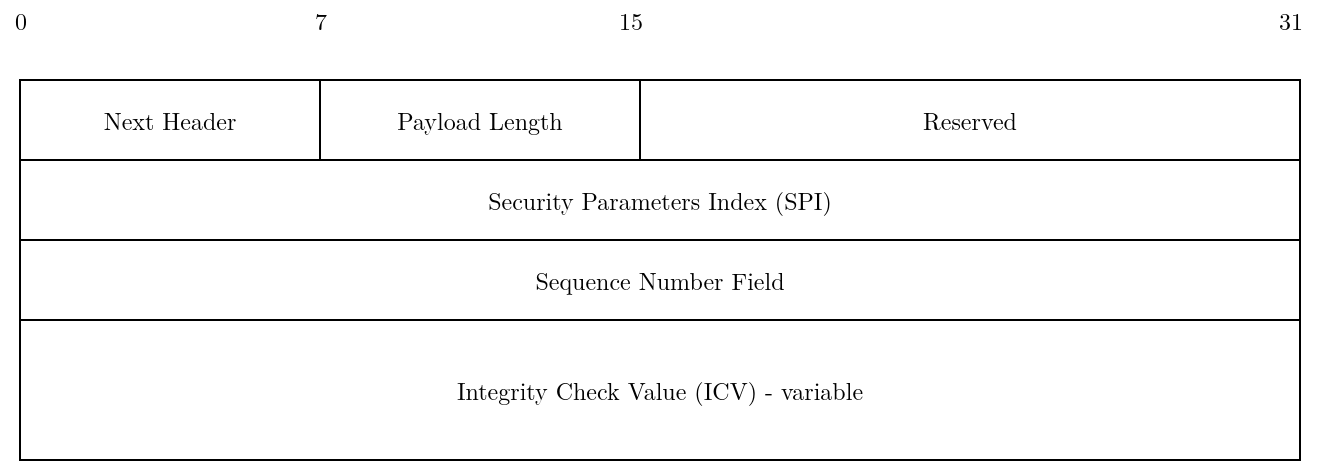 <mxfile version="12.6.5" type="google"><diagram id="ufrgIn3ZspsrzEOsVGRp" name="Page-1"><mxGraphModel dx="708" dy="354" grid="1" gridSize="10" guides="1" tooltips="1" connect="1" arrows="1" fold="1" page="1" pageScale="1" pageWidth="827" pageHeight="1169" math="0" shadow="0" extFonts="Latin Modern Roman^https://www.fontsquirrel.com/fonts/latin-modern-roman"><root><mxCell id="0"/><mxCell id="1" parent="0"/><mxCell id="czK0FoFUiEnPDivpVQaz-1" value="&lt;font face=&quot;Latin Modern Roman&quot;&gt;0&lt;/font&gt;" style="text;html=1;align=center;verticalAlign=middle;resizable=0;points=[];autosize=1;" vertex="1" parent="1"><mxGeometry x="70" y="80" width="20" height="20" as="geometry"/></mxCell><mxCell id="czK0FoFUiEnPDivpVQaz-2" value="&lt;font face=&quot;Latin Modern Roman&quot;&gt;7&lt;/font&gt;" style="text;html=1;align=center;verticalAlign=middle;resizable=0;points=[];autosize=1;" vertex="1" parent="1"><mxGeometry x="220" y="80" width="20" height="20" as="geometry"/></mxCell><mxCell id="czK0FoFUiEnPDivpVQaz-4" value="&lt;font face=&quot;Latin Modern Roman&quot;&gt;15&lt;/font&gt;" style="text;html=1;align=center;verticalAlign=middle;resizable=0;points=[];autosize=1;" vertex="1" parent="1"><mxGeometry x="370" y="80" width="30" height="20" as="geometry"/></mxCell><mxCell id="czK0FoFUiEnPDivpVQaz-8" value="&lt;font face=&quot;Latin Modern Roman&quot;&gt;31&lt;/font&gt;" style="text;html=1;align=center;verticalAlign=middle;resizable=0;points=[];autosize=1;" vertex="1" parent="1"><mxGeometry x="700" y="80" width="30" height="20" as="geometry"/></mxCell><mxCell id="czK0FoFUiEnPDivpVQaz-9" value="Next Header" style="rounded=0;whiteSpace=wrap;html=1;fontFamily=Latin Modern Roman;FType=w;" vertex="1" parent="1"><mxGeometry x="80" y="120" width="150" height="40" as="geometry"/></mxCell><mxCell id="czK0FoFUiEnPDivpVQaz-10" value="&lt;font face=&quot;Latin Modern Roman&quot;&gt;Payload Length&lt;/font&gt;" style="rounded=0;whiteSpace=wrap;html=1;" vertex="1" parent="1"><mxGeometry x="230" y="120" width="160" height="40" as="geometry"/></mxCell><mxCell id="czK0FoFUiEnPDivpVQaz-12" value="&lt;font face=&quot;Latin Modern Roman&quot;&gt;Reserved&lt;/font&gt;" style="rounded=0;whiteSpace=wrap;html=1;" vertex="1" parent="1"><mxGeometry x="390" y="120" width="330" height="40" as="geometry"/></mxCell><mxCell id="czK0FoFUiEnPDivpVQaz-13" value="&lt;font face=&quot;Latin Modern Roman&quot;&gt;Security Parameters Index (SPI)&lt;/font&gt;" style="rounded=0;whiteSpace=wrap;html=1;" vertex="1" parent="1"><mxGeometry x="80" y="160" width="640" height="40" as="geometry"/></mxCell><mxCell id="czK0FoFUiEnPDivpVQaz-14" value="&lt;font face=&quot;Latin Modern Roman&quot;&gt;Sequence Number Field&lt;/font&gt;" style="rounded=0;whiteSpace=wrap;html=1;" vertex="1" parent="1"><mxGeometry x="80" y="200" width="640" height="40" as="geometry"/></mxCell><mxCell id="czK0FoFUiEnPDivpVQaz-15" value="&lt;font face=&quot;Latin Modern Roman&quot;&gt;Integrity Check Value (ICV) - variable&lt;/font&gt;" style="rounded=0;whiteSpace=wrap;html=1;" vertex="1" parent="1"><mxGeometry x="80" y="240" width="640" height="70" as="geometry"/></mxCell></root></mxGraphModel></diagram></mxfile>